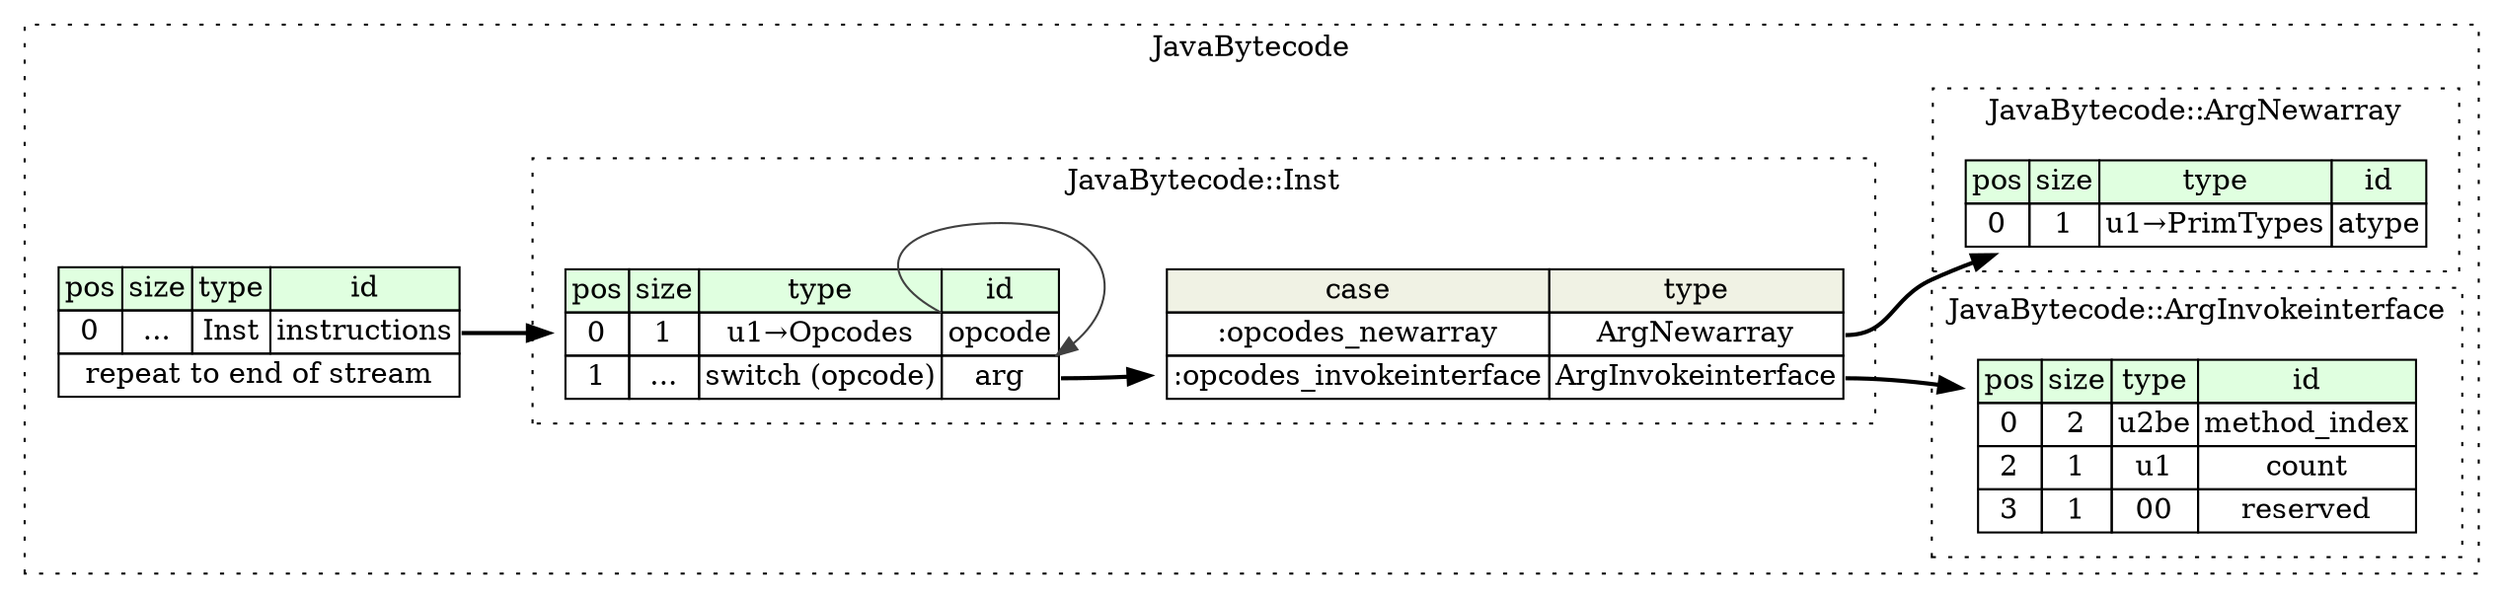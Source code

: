 digraph {
	rankdir=LR;
	node [shape=plaintext];
	subgraph cluster__java_bytecode {
		label="JavaBytecode";
		graph[style=dotted];

		java_bytecode__seq [label=<<TABLE BORDER="0" CELLBORDER="1" CELLSPACING="0">
			<TR><TD BGCOLOR="#E0FFE0">pos</TD><TD BGCOLOR="#E0FFE0">size</TD><TD BGCOLOR="#E0FFE0">type</TD><TD BGCOLOR="#E0FFE0">id</TD></TR>
			<TR><TD PORT="instructions_pos">0</TD><TD PORT="instructions_size">...</TD><TD>Inst</TD><TD PORT="instructions_type">instructions</TD></TR>
			<TR><TD COLSPAN="4" PORT="instructions__repeat">repeat to end of stream</TD></TR>
		</TABLE>>];
		subgraph cluster__inst {
			label="JavaBytecode::Inst";
			graph[style=dotted];

			inst__seq [label=<<TABLE BORDER="0" CELLBORDER="1" CELLSPACING="0">
				<TR><TD BGCOLOR="#E0FFE0">pos</TD><TD BGCOLOR="#E0FFE0">size</TD><TD BGCOLOR="#E0FFE0">type</TD><TD BGCOLOR="#E0FFE0">id</TD></TR>
				<TR><TD PORT="opcode_pos">0</TD><TD PORT="opcode_size">1</TD><TD>u1→Opcodes</TD><TD PORT="opcode_type">opcode</TD></TR>
				<TR><TD PORT="arg_pos">1</TD><TD PORT="arg_size">...</TD><TD>switch (opcode)</TD><TD PORT="arg_type">arg</TD></TR>
			</TABLE>>];
inst__seq_arg_switch [label=<<TABLE BORDER="0" CELLBORDER="1" CELLSPACING="0">
	<TR><TD BGCOLOR="#F0F2E4">case</TD><TD BGCOLOR="#F0F2E4">type</TD></TR>
	<TR><TD>:opcodes_newarray</TD><TD PORT="case0">ArgNewarray</TD></TR>
	<TR><TD>:opcodes_invokeinterface</TD><TD PORT="case1">ArgInvokeinterface</TD></TR>
</TABLE>>];
		}
		subgraph cluster__arg_invokeinterface {
			label="JavaBytecode::ArgInvokeinterface";
			graph[style=dotted];

			arg_invokeinterface__seq [label=<<TABLE BORDER="0" CELLBORDER="1" CELLSPACING="0">
				<TR><TD BGCOLOR="#E0FFE0">pos</TD><TD BGCOLOR="#E0FFE0">size</TD><TD BGCOLOR="#E0FFE0">type</TD><TD BGCOLOR="#E0FFE0">id</TD></TR>
				<TR><TD PORT="method_index_pos">0</TD><TD PORT="method_index_size">2</TD><TD>u2be</TD><TD PORT="method_index_type">method_index</TD></TR>
				<TR><TD PORT="count_pos">2</TD><TD PORT="count_size">1</TD><TD>u1</TD><TD PORT="count_type">count</TD></TR>
				<TR><TD PORT="reserved_pos">3</TD><TD PORT="reserved_size">1</TD><TD>00</TD><TD PORT="reserved_type">reserved</TD></TR>
			</TABLE>>];
		}
		subgraph cluster__arg_newarray {
			label="JavaBytecode::ArgNewarray";
			graph[style=dotted];

			arg_newarray__seq [label=<<TABLE BORDER="0" CELLBORDER="1" CELLSPACING="0">
				<TR><TD BGCOLOR="#E0FFE0">pos</TD><TD BGCOLOR="#E0FFE0">size</TD><TD BGCOLOR="#E0FFE0">type</TD><TD BGCOLOR="#E0FFE0">id</TD></TR>
				<TR><TD PORT="atype_pos">0</TD><TD PORT="atype_size">1</TD><TD>u1→PrimTypes</TD><TD PORT="atype_type">atype</TD></TR>
			</TABLE>>];
		}
	}
	java_bytecode__seq:instructions_type -> inst__seq [style=bold];
	inst__seq:arg_type -> inst__seq_arg_switch [style=bold];
	inst__seq_arg_switch:case0 -> arg_newarray__seq [style=bold];
	inst__seq_arg_switch:case1 -> arg_invokeinterface__seq [style=bold];
	inst__seq:opcode_type -> inst__seq:arg_type [color="#404040"];
}
